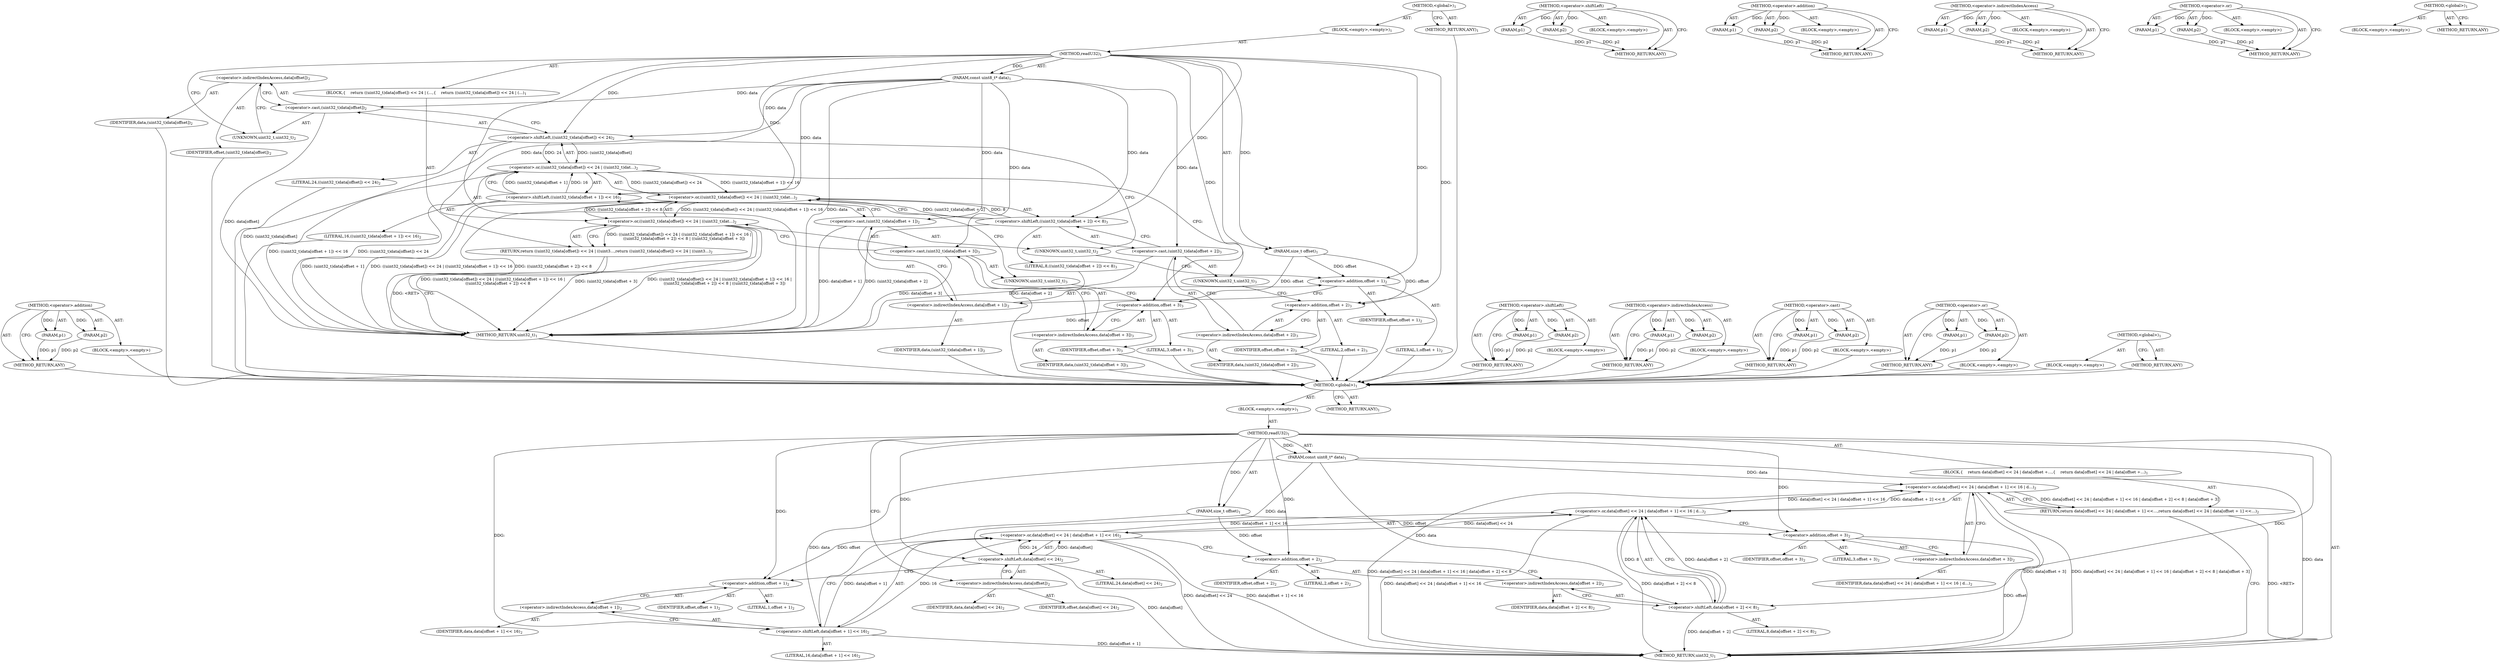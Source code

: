 digraph "&lt;global&gt;" {
vulnerable_6 [label=<(METHOD,&lt;global&gt;)<SUB>1</SUB>>];
vulnerable_7 [label=<(BLOCK,&lt;empty&gt;,&lt;empty&gt;)<SUB>1</SUB>>];
vulnerable_8 [label=<(METHOD,readU32)<SUB>1</SUB>>];
vulnerable_9 [label=<(PARAM,const uint8_t* data)<SUB>1</SUB>>];
vulnerable_10 [label=<(PARAM,size_t offset)<SUB>1</SUB>>];
vulnerable_11 [label=<(BLOCK,{
    return data[offset] &lt;&lt; 24 | data[offset +...,{
    return data[offset] &lt;&lt; 24 | data[offset +...)<SUB>1</SUB>>];
vulnerable_12 [label=<(RETURN,return data[offset] &lt;&lt; 24 | data[offset + 1] &lt;&lt;...,return data[offset] &lt;&lt; 24 | data[offset + 1] &lt;&lt;...)<SUB>2</SUB>>];
vulnerable_13 [label=<(&lt;operator&gt;.or,data[offset] &lt;&lt; 24 | data[offset + 1] &lt;&lt; 16 | d...)<SUB>2</SUB>>];
vulnerable_14 [label=<(&lt;operator&gt;.or,data[offset] &lt;&lt; 24 | data[offset + 1] &lt;&lt; 16 | d...)<SUB>2</SUB>>];
vulnerable_15 [label=<(&lt;operator&gt;.or,data[offset] &lt;&lt; 24 | data[offset + 1] &lt;&lt; 16)<SUB>2</SUB>>];
vulnerable_16 [label=<(&lt;operator&gt;.shiftLeft,data[offset] &lt;&lt; 24)<SUB>2</SUB>>];
vulnerable_17 [label=<(&lt;operator&gt;.indirectIndexAccess,data[offset])<SUB>2</SUB>>];
vulnerable_18 [label=<(IDENTIFIER,data,data[offset] &lt;&lt; 24)<SUB>2</SUB>>];
vulnerable_19 [label=<(IDENTIFIER,offset,data[offset] &lt;&lt; 24)<SUB>2</SUB>>];
vulnerable_20 [label=<(LITERAL,24,data[offset] &lt;&lt; 24)<SUB>2</SUB>>];
vulnerable_21 [label=<(&lt;operator&gt;.shiftLeft,data[offset + 1] &lt;&lt; 16)<SUB>2</SUB>>];
vulnerable_22 [label=<(&lt;operator&gt;.indirectIndexAccess,data[offset + 1])<SUB>2</SUB>>];
vulnerable_23 [label=<(IDENTIFIER,data,data[offset + 1] &lt;&lt; 16)<SUB>2</SUB>>];
vulnerable_24 [label=<(&lt;operator&gt;.addition,offset + 1)<SUB>2</SUB>>];
vulnerable_25 [label=<(IDENTIFIER,offset,offset + 1)<SUB>2</SUB>>];
vulnerable_26 [label=<(LITERAL,1,offset + 1)<SUB>2</SUB>>];
vulnerable_27 [label=<(LITERAL,16,data[offset + 1] &lt;&lt; 16)<SUB>2</SUB>>];
vulnerable_28 [label=<(&lt;operator&gt;.shiftLeft,data[offset + 2] &lt;&lt; 8)<SUB>2</SUB>>];
vulnerable_29 [label=<(&lt;operator&gt;.indirectIndexAccess,data[offset + 2])<SUB>2</SUB>>];
vulnerable_30 [label=<(IDENTIFIER,data,data[offset + 2] &lt;&lt; 8)<SUB>2</SUB>>];
vulnerable_31 [label=<(&lt;operator&gt;.addition,offset + 2)<SUB>2</SUB>>];
vulnerable_32 [label=<(IDENTIFIER,offset,offset + 2)<SUB>2</SUB>>];
vulnerable_33 [label=<(LITERAL,2,offset + 2)<SUB>2</SUB>>];
vulnerable_34 [label=<(LITERAL,8,data[offset + 2] &lt;&lt; 8)<SUB>2</SUB>>];
vulnerable_35 [label=<(&lt;operator&gt;.indirectIndexAccess,data[offset + 3])<SUB>2</SUB>>];
vulnerable_36 [label=<(IDENTIFIER,data,data[offset] &lt;&lt; 24 | data[offset + 1] &lt;&lt; 16 | d...)<SUB>2</SUB>>];
vulnerable_37 [label=<(&lt;operator&gt;.addition,offset + 3)<SUB>2</SUB>>];
vulnerable_38 [label=<(IDENTIFIER,offset,offset + 3)<SUB>2</SUB>>];
vulnerable_39 [label=<(LITERAL,3,offset + 3)<SUB>2</SUB>>];
vulnerable_40 [label=<(METHOD_RETURN,uint32_t)<SUB>1</SUB>>];
vulnerable_42 [label=<(METHOD_RETURN,ANY)<SUB>1</SUB>>];
vulnerable_68 [label=<(METHOD,&lt;operator&gt;.shiftLeft)>];
vulnerable_69 [label=<(PARAM,p1)>];
vulnerable_70 [label=<(PARAM,p2)>];
vulnerable_71 [label=<(BLOCK,&lt;empty&gt;,&lt;empty&gt;)>];
vulnerable_72 [label=<(METHOD_RETURN,ANY)>];
vulnerable_78 [label=<(METHOD,&lt;operator&gt;.addition)>];
vulnerable_79 [label=<(PARAM,p1)>];
vulnerable_80 [label=<(PARAM,p2)>];
vulnerable_81 [label=<(BLOCK,&lt;empty&gt;,&lt;empty&gt;)>];
vulnerable_82 [label=<(METHOD_RETURN,ANY)>];
vulnerable_73 [label=<(METHOD,&lt;operator&gt;.indirectIndexAccess)>];
vulnerable_74 [label=<(PARAM,p1)>];
vulnerable_75 [label=<(PARAM,p2)>];
vulnerable_76 [label=<(BLOCK,&lt;empty&gt;,&lt;empty&gt;)>];
vulnerable_77 [label=<(METHOD_RETURN,ANY)>];
vulnerable_63 [label=<(METHOD,&lt;operator&gt;.or)>];
vulnerable_64 [label=<(PARAM,p1)>];
vulnerable_65 [label=<(PARAM,p2)>];
vulnerable_66 [label=<(BLOCK,&lt;empty&gt;,&lt;empty&gt;)>];
vulnerable_67 [label=<(METHOD_RETURN,ANY)>];
vulnerable_57 [label=<(METHOD,&lt;global&gt;)<SUB>1</SUB>>];
vulnerable_58 [label=<(BLOCK,&lt;empty&gt;,&lt;empty&gt;)>];
vulnerable_59 [label=<(METHOD_RETURN,ANY)>];
fixed_91 [label=<(METHOD,&lt;operator&gt;.addition)>];
fixed_92 [label=<(PARAM,p1)>];
fixed_93 [label=<(PARAM,p2)>];
fixed_94 [label=<(BLOCK,&lt;empty&gt;,&lt;empty&gt;)>];
fixed_95 [label=<(METHOD_RETURN,ANY)>];
fixed_6 [label=<(METHOD,&lt;global&gt;)<SUB>1</SUB>>];
fixed_7 [label=<(BLOCK,&lt;empty&gt;,&lt;empty&gt;)<SUB>1</SUB>>];
fixed_8 [label=<(METHOD,readU32)<SUB>1</SUB>>];
fixed_9 [label=<(PARAM,const uint8_t* data)<SUB>1</SUB>>];
fixed_10 [label=<(PARAM,size_t offset)<SUB>1</SUB>>];
fixed_11 [label=<(BLOCK,{
    return ((uint32_t)data[offset]) &lt;&lt; 24 | (...,{
    return ((uint32_t)data[offset]) &lt;&lt; 24 | (...)<SUB>1</SUB>>];
fixed_12 [label=<(RETURN,return ((uint32_t)data[offset]) &lt;&lt; 24 | ((uint3...,return ((uint32_t)data[offset]) &lt;&lt; 24 | ((uint3...)<SUB>2</SUB>>];
fixed_13 [label=<(&lt;operator&gt;.or,((uint32_t)data[offset]) &lt;&lt; 24 | ((uint32_t)dat...)<SUB>2</SUB>>];
fixed_14 [label=<(&lt;operator&gt;.or,((uint32_t)data[offset]) &lt;&lt; 24 | ((uint32_t)dat...)<SUB>2</SUB>>];
fixed_15 [label=<(&lt;operator&gt;.or,((uint32_t)data[offset]) &lt;&lt; 24 | ((uint32_t)dat...)<SUB>2</SUB>>];
fixed_16 [label=<(&lt;operator&gt;.shiftLeft,((uint32_t)data[offset]) &lt;&lt; 24)<SUB>2</SUB>>];
fixed_17 [label=<(&lt;operator&gt;.cast,(uint32_t)data[offset])<SUB>2</SUB>>];
fixed_18 [label=<(UNKNOWN,uint32_t,uint32_t)<SUB>2</SUB>>];
fixed_19 [label=<(&lt;operator&gt;.indirectIndexAccess,data[offset])<SUB>2</SUB>>];
fixed_20 [label=<(IDENTIFIER,data,(uint32_t)data[offset])<SUB>2</SUB>>];
fixed_21 [label=<(IDENTIFIER,offset,(uint32_t)data[offset])<SUB>2</SUB>>];
fixed_22 [label=<(LITERAL,24,((uint32_t)data[offset]) &lt;&lt; 24)<SUB>2</SUB>>];
fixed_23 [label=<(&lt;operator&gt;.shiftLeft,((uint32_t)data[offset + 1]) &lt;&lt; 16)<SUB>2</SUB>>];
fixed_24 [label=<(&lt;operator&gt;.cast,(uint32_t)data[offset + 1])<SUB>2</SUB>>];
fixed_25 [label=<(UNKNOWN,uint32_t,uint32_t)<SUB>2</SUB>>];
fixed_26 [label=<(&lt;operator&gt;.indirectIndexAccess,data[offset + 1])<SUB>2</SUB>>];
fixed_27 [label=<(IDENTIFIER,data,(uint32_t)data[offset + 1])<SUB>2</SUB>>];
fixed_28 [label=<(&lt;operator&gt;.addition,offset + 1)<SUB>2</SUB>>];
fixed_29 [label=<(IDENTIFIER,offset,offset + 1)<SUB>2</SUB>>];
fixed_30 [label=<(LITERAL,1,offset + 1)<SUB>2</SUB>>];
fixed_31 [label=<(LITERAL,16,((uint32_t)data[offset + 1]) &lt;&lt; 16)<SUB>2</SUB>>];
fixed_32 [label=<(&lt;operator&gt;.shiftLeft,((uint32_t)data[offset + 2]) &lt;&lt; 8)<SUB>3</SUB>>];
fixed_33 [label=<(&lt;operator&gt;.cast,(uint32_t)data[offset + 2])<SUB>3</SUB>>];
fixed_34 [label=<(UNKNOWN,uint32_t,uint32_t)<SUB>3</SUB>>];
fixed_35 [label=<(&lt;operator&gt;.indirectIndexAccess,data[offset + 2])<SUB>3</SUB>>];
fixed_36 [label=<(IDENTIFIER,data,(uint32_t)data[offset + 2])<SUB>3</SUB>>];
fixed_37 [label=<(&lt;operator&gt;.addition,offset + 2)<SUB>3</SUB>>];
fixed_38 [label=<(IDENTIFIER,offset,offset + 2)<SUB>3</SUB>>];
fixed_39 [label=<(LITERAL,2,offset + 2)<SUB>3</SUB>>];
fixed_40 [label=<(LITERAL,8,((uint32_t)data[offset + 2]) &lt;&lt; 8)<SUB>3</SUB>>];
fixed_41 [label=<(&lt;operator&gt;.cast,(uint32_t)data[offset + 3])<SUB>3</SUB>>];
fixed_42 [label=<(UNKNOWN,uint32_t,uint32_t)<SUB>3</SUB>>];
fixed_43 [label=<(&lt;operator&gt;.indirectIndexAccess,data[offset + 3])<SUB>3</SUB>>];
fixed_44 [label=<(IDENTIFIER,data,(uint32_t)data[offset + 3])<SUB>3</SUB>>];
fixed_45 [label=<(&lt;operator&gt;.addition,offset + 3)<SUB>3</SUB>>];
fixed_46 [label=<(IDENTIFIER,offset,offset + 3)<SUB>3</SUB>>];
fixed_47 [label=<(LITERAL,3,offset + 3)<SUB>3</SUB>>];
fixed_48 [label=<(METHOD_RETURN,uint32_t)<SUB>1</SUB>>];
fixed_50 [label=<(METHOD_RETURN,ANY)<SUB>1</SUB>>];
fixed_76 [label=<(METHOD,&lt;operator&gt;.shiftLeft)>];
fixed_77 [label=<(PARAM,p1)>];
fixed_78 [label=<(PARAM,p2)>];
fixed_79 [label=<(BLOCK,&lt;empty&gt;,&lt;empty&gt;)>];
fixed_80 [label=<(METHOD_RETURN,ANY)>];
fixed_86 [label=<(METHOD,&lt;operator&gt;.indirectIndexAccess)>];
fixed_87 [label=<(PARAM,p1)>];
fixed_88 [label=<(PARAM,p2)>];
fixed_89 [label=<(BLOCK,&lt;empty&gt;,&lt;empty&gt;)>];
fixed_90 [label=<(METHOD_RETURN,ANY)>];
fixed_81 [label=<(METHOD,&lt;operator&gt;.cast)>];
fixed_82 [label=<(PARAM,p1)>];
fixed_83 [label=<(PARAM,p2)>];
fixed_84 [label=<(BLOCK,&lt;empty&gt;,&lt;empty&gt;)>];
fixed_85 [label=<(METHOD_RETURN,ANY)>];
fixed_71 [label=<(METHOD,&lt;operator&gt;.or)>];
fixed_72 [label=<(PARAM,p1)>];
fixed_73 [label=<(PARAM,p2)>];
fixed_74 [label=<(BLOCK,&lt;empty&gt;,&lt;empty&gt;)>];
fixed_75 [label=<(METHOD_RETURN,ANY)>];
fixed_65 [label=<(METHOD,&lt;global&gt;)<SUB>1</SUB>>];
fixed_66 [label=<(BLOCK,&lt;empty&gt;,&lt;empty&gt;)>];
fixed_67 [label=<(METHOD_RETURN,ANY)>];
vulnerable_6 -> vulnerable_7  [key=0, label="AST: "];
vulnerable_6 -> vulnerable_42  [key=0, label="AST: "];
vulnerable_6 -> vulnerable_42  [key=1, label="CFG: "];
vulnerable_7 -> vulnerable_8  [key=0, label="AST: "];
vulnerable_8 -> vulnerable_9  [key=0, label="AST: "];
vulnerable_8 -> vulnerable_9  [key=1, label="DDG: "];
vulnerable_8 -> vulnerable_10  [key=0, label="AST: "];
vulnerable_8 -> vulnerable_10  [key=1, label="DDG: "];
vulnerable_8 -> vulnerable_11  [key=0, label="AST: "];
vulnerable_8 -> vulnerable_40  [key=0, label="AST: "];
vulnerable_8 -> vulnerable_17  [key=0, label="CFG: "];
vulnerable_8 -> vulnerable_28  [key=0, label="DDG: "];
vulnerable_8 -> vulnerable_37  [key=0, label="DDG: "];
vulnerable_8 -> vulnerable_16  [key=0, label="DDG: "];
vulnerable_8 -> vulnerable_21  [key=0, label="DDG: "];
vulnerable_8 -> vulnerable_31  [key=0, label="DDG: "];
vulnerable_8 -> vulnerable_24  [key=0, label="DDG: "];
vulnerable_9 -> vulnerable_40  [key=0, label="DDG: data"];
vulnerable_9 -> vulnerable_13  [key=0, label="DDG: data"];
vulnerable_9 -> vulnerable_28  [key=0, label="DDG: data"];
vulnerable_9 -> vulnerable_16  [key=0, label="DDG: data"];
vulnerable_9 -> vulnerable_21  [key=0, label="DDG: data"];
vulnerable_10 -> vulnerable_37  [key=0, label="DDG: offset"];
vulnerable_10 -> vulnerable_31  [key=0, label="DDG: offset"];
vulnerable_10 -> vulnerable_24  [key=0, label="DDG: offset"];
vulnerable_11 -> vulnerable_12  [key=0, label="AST: "];
vulnerable_12 -> vulnerable_13  [key=0, label="AST: "];
vulnerable_12 -> vulnerable_40  [key=0, label="CFG: "];
vulnerable_12 -> vulnerable_40  [key=1, label="DDG: &lt;RET&gt;"];
vulnerable_13 -> vulnerable_14  [key=0, label="AST: "];
vulnerable_13 -> vulnerable_35  [key=0, label="AST: "];
vulnerable_13 -> vulnerable_12  [key=0, label="CFG: "];
vulnerable_13 -> vulnerable_12  [key=1, label="DDG: data[offset] &lt;&lt; 24 | data[offset + 1] &lt;&lt; 16 | data[offset + 2] &lt;&lt; 8 | data[offset + 3]"];
vulnerable_13 -> vulnerable_40  [key=0, label="DDG: data[offset] &lt;&lt; 24 | data[offset + 1] &lt;&lt; 16 | data[offset + 2] &lt;&lt; 8"];
vulnerable_13 -> vulnerable_40  [key=1, label="DDG: data[offset + 3]"];
vulnerable_13 -> vulnerable_40  [key=2, label="DDG: data[offset] &lt;&lt; 24 | data[offset + 1] &lt;&lt; 16 | data[offset + 2] &lt;&lt; 8 | data[offset + 3]"];
vulnerable_14 -> vulnerable_15  [key=0, label="AST: "];
vulnerable_14 -> vulnerable_28  [key=0, label="AST: "];
vulnerable_14 -> vulnerable_37  [key=0, label="CFG: "];
vulnerable_14 -> vulnerable_40  [key=0, label="DDG: data[offset] &lt;&lt; 24 | data[offset + 1] &lt;&lt; 16"];
vulnerable_14 -> vulnerable_40  [key=1, label="DDG: data[offset + 2] &lt;&lt; 8"];
vulnerable_14 -> vulnerable_13  [key=0, label="DDG: data[offset] &lt;&lt; 24 | data[offset + 1] &lt;&lt; 16"];
vulnerable_14 -> vulnerable_13  [key=1, label="DDG: data[offset + 2] &lt;&lt; 8"];
vulnerable_15 -> vulnerable_16  [key=0, label="AST: "];
vulnerable_15 -> vulnerable_21  [key=0, label="AST: "];
vulnerable_15 -> vulnerable_31  [key=0, label="CFG: "];
vulnerable_15 -> vulnerable_40  [key=0, label="DDG: data[offset] &lt;&lt; 24"];
vulnerable_15 -> vulnerable_40  [key=1, label="DDG: data[offset + 1] &lt;&lt; 16"];
vulnerable_15 -> vulnerable_14  [key=0, label="DDG: data[offset] &lt;&lt; 24"];
vulnerable_15 -> vulnerable_14  [key=1, label="DDG: data[offset + 1] &lt;&lt; 16"];
vulnerable_16 -> vulnerable_17  [key=0, label="AST: "];
vulnerable_16 -> vulnerable_20  [key=0, label="AST: "];
vulnerable_16 -> vulnerable_24  [key=0, label="CFG: "];
vulnerable_16 -> vulnerable_40  [key=0, label="DDG: data[offset]"];
vulnerable_16 -> vulnerable_15  [key=0, label="DDG: data[offset]"];
vulnerable_16 -> vulnerable_15  [key=1, label="DDG: 24"];
vulnerable_17 -> vulnerable_18  [key=0, label="AST: "];
vulnerable_17 -> vulnerable_19  [key=0, label="AST: "];
vulnerable_17 -> vulnerable_16  [key=0, label="CFG: "];
vulnerable_21 -> vulnerable_22  [key=0, label="AST: "];
vulnerable_21 -> vulnerable_27  [key=0, label="AST: "];
vulnerable_21 -> vulnerable_15  [key=0, label="CFG: "];
vulnerable_21 -> vulnerable_15  [key=1, label="DDG: data[offset + 1]"];
vulnerable_21 -> vulnerable_15  [key=2, label="DDG: 16"];
vulnerable_21 -> vulnerable_40  [key=0, label="DDG: data[offset + 1]"];
vulnerable_22 -> vulnerable_23  [key=0, label="AST: "];
vulnerable_22 -> vulnerable_24  [key=0, label="AST: "];
vulnerable_22 -> vulnerable_21  [key=0, label="CFG: "];
vulnerable_24 -> vulnerable_25  [key=0, label="AST: "];
vulnerable_24 -> vulnerable_26  [key=0, label="AST: "];
vulnerable_24 -> vulnerable_22  [key=0, label="CFG: "];
vulnerable_28 -> vulnerable_29  [key=0, label="AST: "];
vulnerable_28 -> vulnerable_34  [key=0, label="AST: "];
vulnerable_28 -> vulnerable_14  [key=0, label="CFG: "];
vulnerable_28 -> vulnerable_14  [key=1, label="DDG: data[offset + 2]"];
vulnerable_28 -> vulnerable_14  [key=2, label="DDG: 8"];
vulnerable_28 -> vulnerable_40  [key=0, label="DDG: data[offset + 2]"];
vulnerable_29 -> vulnerable_30  [key=0, label="AST: "];
vulnerable_29 -> vulnerable_31  [key=0, label="AST: "];
vulnerable_29 -> vulnerable_28  [key=0, label="CFG: "];
vulnerable_31 -> vulnerable_32  [key=0, label="AST: "];
vulnerable_31 -> vulnerable_33  [key=0, label="AST: "];
vulnerable_31 -> vulnerable_29  [key=0, label="CFG: "];
vulnerable_35 -> vulnerable_36  [key=0, label="AST: "];
vulnerable_35 -> vulnerable_37  [key=0, label="AST: "];
vulnerable_35 -> vulnerable_13  [key=0, label="CFG: "];
vulnerable_37 -> vulnerable_38  [key=0, label="AST: "];
vulnerable_37 -> vulnerable_39  [key=0, label="AST: "];
vulnerable_37 -> vulnerable_35  [key=0, label="CFG: "];
vulnerable_37 -> vulnerable_40  [key=0, label="DDG: offset"];
vulnerable_68 -> vulnerable_69  [key=0, label="AST: "];
vulnerable_68 -> vulnerable_69  [key=1, label="DDG: "];
vulnerable_68 -> vulnerable_71  [key=0, label="AST: "];
vulnerable_68 -> vulnerable_70  [key=0, label="AST: "];
vulnerable_68 -> vulnerable_70  [key=1, label="DDG: "];
vulnerable_68 -> vulnerable_72  [key=0, label="AST: "];
vulnerable_68 -> vulnerable_72  [key=1, label="CFG: "];
vulnerable_69 -> vulnerable_72  [key=0, label="DDG: p1"];
vulnerable_70 -> vulnerable_72  [key=0, label="DDG: p2"];
vulnerable_78 -> vulnerable_79  [key=0, label="AST: "];
vulnerable_78 -> vulnerable_79  [key=1, label="DDG: "];
vulnerable_78 -> vulnerable_81  [key=0, label="AST: "];
vulnerable_78 -> vulnerable_80  [key=0, label="AST: "];
vulnerable_78 -> vulnerable_80  [key=1, label="DDG: "];
vulnerable_78 -> vulnerable_82  [key=0, label="AST: "];
vulnerable_78 -> vulnerable_82  [key=1, label="CFG: "];
vulnerable_79 -> vulnerable_82  [key=0, label="DDG: p1"];
vulnerable_80 -> vulnerable_82  [key=0, label="DDG: p2"];
vulnerable_73 -> vulnerable_74  [key=0, label="AST: "];
vulnerable_73 -> vulnerable_74  [key=1, label="DDG: "];
vulnerable_73 -> vulnerable_76  [key=0, label="AST: "];
vulnerable_73 -> vulnerable_75  [key=0, label="AST: "];
vulnerable_73 -> vulnerable_75  [key=1, label="DDG: "];
vulnerable_73 -> vulnerable_77  [key=0, label="AST: "];
vulnerable_73 -> vulnerable_77  [key=1, label="CFG: "];
vulnerable_74 -> vulnerable_77  [key=0, label="DDG: p1"];
vulnerable_75 -> vulnerable_77  [key=0, label="DDG: p2"];
vulnerable_63 -> vulnerable_64  [key=0, label="AST: "];
vulnerable_63 -> vulnerable_64  [key=1, label="DDG: "];
vulnerable_63 -> vulnerable_66  [key=0, label="AST: "];
vulnerable_63 -> vulnerable_65  [key=0, label="AST: "];
vulnerable_63 -> vulnerable_65  [key=1, label="DDG: "];
vulnerable_63 -> vulnerable_67  [key=0, label="AST: "];
vulnerable_63 -> vulnerable_67  [key=1, label="CFG: "];
vulnerable_64 -> vulnerable_67  [key=0, label="DDG: p1"];
vulnerable_65 -> vulnerable_67  [key=0, label="DDG: p2"];
vulnerable_57 -> vulnerable_58  [key=0, label="AST: "];
vulnerable_57 -> vulnerable_59  [key=0, label="AST: "];
vulnerable_57 -> vulnerable_59  [key=1, label="CFG: "];
fixed_91 -> fixed_92  [key=0, label="AST: "];
fixed_91 -> fixed_92  [key=1, label="DDG: "];
fixed_91 -> fixed_94  [key=0, label="AST: "];
fixed_91 -> fixed_93  [key=0, label="AST: "];
fixed_91 -> fixed_93  [key=1, label="DDG: "];
fixed_91 -> fixed_95  [key=0, label="AST: "];
fixed_91 -> fixed_95  [key=1, label="CFG: "];
fixed_92 -> fixed_95  [key=0, label="DDG: p1"];
fixed_93 -> fixed_95  [key=0, label="DDG: p2"];
fixed_94 -> vulnerable_6  [key=0];
fixed_95 -> vulnerable_6  [key=0];
fixed_6 -> fixed_7  [key=0, label="AST: "];
fixed_6 -> fixed_50  [key=0, label="AST: "];
fixed_6 -> fixed_50  [key=1, label="CFG: "];
fixed_7 -> fixed_8  [key=0, label="AST: "];
fixed_8 -> fixed_9  [key=0, label="AST: "];
fixed_8 -> fixed_9  [key=1, label="DDG: "];
fixed_8 -> fixed_10  [key=0, label="AST: "];
fixed_8 -> fixed_10  [key=1, label="DDG: "];
fixed_8 -> fixed_11  [key=0, label="AST: "];
fixed_8 -> fixed_48  [key=0, label="AST: "];
fixed_8 -> fixed_18  [key=0, label="CFG: "];
fixed_8 -> fixed_32  [key=0, label="DDG: "];
fixed_8 -> fixed_16  [key=0, label="DDG: "];
fixed_8 -> fixed_23  [key=0, label="DDG: "];
fixed_8 -> fixed_45  [key=0, label="DDG: "];
fixed_8 -> fixed_37  [key=0, label="DDG: "];
fixed_8 -> fixed_28  [key=0, label="DDG: "];
fixed_9 -> fixed_48  [key=0, label="DDG: data"];
fixed_9 -> fixed_13  [key=0, label="DDG: data"];
fixed_9 -> fixed_41  [key=0, label="DDG: data"];
fixed_9 -> fixed_32  [key=0, label="DDG: data"];
fixed_9 -> fixed_16  [key=0, label="DDG: data"];
fixed_9 -> fixed_23  [key=0, label="DDG: data"];
fixed_9 -> fixed_33  [key=0, label="DDG: data"];
fixed_9 -> fixed_17  [key=0, label="DDG: data"];
fixed_9 -> fixed_24  [key=0, label="DDG: data"];
fixed_10 -> fixed_45  [key=0, label="DDG: offset"];
fixed_10 -> fixed_37  [key=0, label="DDG: offset"];
fixed_10 -> fixed_28  [key=0, label="DDG: offset"];
fixed_11 -> fixed_12  [key=0, label="AST: "];
fixed_12 -> fixed_13  [key=0, label="AST: "];
fixed_12 -> fixed_48  [key=0, label="CFG: "];
fixed_12 -> fixed_48  [key=1, label="DDG: &lt;RET&gt;"];
fixed_13 -> fixed_14  [key=0, label="AST: "];
fixed_13 -> fixed_41  [key=0, label="AST: "];
fixed_13 -> fixed_12  [key=0, label="CFG: "];
fixed_13 -> fixed_12  [key=1, label="DDG: ((uint32_t)data[offset]) &lt;&lt; 24 | ((uint32_t)data[offset + 1]) &lt;&lt; 16 |
        ((uint32_t)data[offset + 2]) &lt;&lt; 8 | ((uint32_t)data[offset + 3])"];
fixed_13 -> fixed_48  [key=0, label="DDG: ((uint32_t)data[offset]) &lt;&lt; 24 | ((uint32_t)data[offset + 1]) &lt;&lt; 16 |
        ((uint32_t)data[offset + 2]) &lt;&lt; 8"];
fixed_13 -> fixed_48  [key=1, label="DDG: (uint32_t)data[offset + 3]"];
fixed_13 -> fixed_48  [key=2, label="DDG: ((uint32_t)data[offset]) &lt;&lt; 24 | ((uint32_t)data[offset + 1]) &lt;&lt; 16 |
        ((uint32_t)data[offset + 2]) &lt;&lt; 8 | ((uint32_t)data[offset + 3])"];
fixed_14 -> fixed_15  [key=0, label="AST: "];
fixed_14 -> fixed_32  [key=0, label="AST: "];
fixed_14 -> fixed_42  [key=0, label="CFG: "];
fixed_14 -> fixed_48  [key=0, label="DDG: ((uint32_t)data[offset]) &lt;&lt; 24 | ((uint32_t)data[offset + 1]) &lt;&lt; 16"];
fixed_14 -> fixed_48  [key=1, label="DDG: ((uint32_t)data[offset + 2]) &lt;&lt; 8"];
fixed_14 -> fixed_13  [key=0, label="DDG: ((uint32_t)data[offset]) &lt;&lt; 24 | ((uint32_t)data[offset + 1]) &lt;&lt; 16"];
fixed_14 -> fixed_13  [key=1, label="DDG: ((uint32_t)data[offset + 2]) &lt;&lt; 8"];
fixed_15 -> fixed_16  [key=0, label="AST: "];
fixed_15 -> fixed_23  [key=0, label="AST: "];
fixed_15 -> fixed_34  [key=0, label="CFG: "];
fixed_15 -> fixed_48  [key=0, label="DDG: ((uint32_t)data[offset]) &lt;&lt; 24"];
fixed_15 -> fixed_48  [key=1, label="DDG: ((uint32_t)data[offset + 1]) &lt;&lt; 16"];
fixed_15 -> fixed_14  [key=0, label="DDG: ((uint32_t)data[offset]) &lt;&lt; 24"];
fixed_15 -> fixed_14  [key=1, label="DDG: ((uint32_t)data[offset + 1]) &lt;&lt; 16"];
fixed_16 -> fixed_17  [key=0, label="AST: "];
fixed_16 -> fixed_22  [key=0, label="AST: "];
fixed_16 -> fixed_25  [key=0, label="CFG: "];
fixed_16 -> fixed_48  [key=0, label="DDG: (uint32_t)data[offset]"];
fixed_16 -> fixed_15  [key=0, label="DDG: (uint32_t)data[offset]"];
fixed_16 -> fixed_15  [key=1, label="DDG: 24"];
fixed_17 -> fixed_18  [key=0, label="AST: "];
fixed_17 -> fixed_19  [key=0, label="AST: "];
fixed_17 -> fixed_16  [key=0, label="CFG: "];
fixed_17 -> fixed_48  [key=0, label="DDG: data[offset]"];
fixed_18 -> fixed_19  [key=0, label="CFG: "];
fixed_19 -> fixed_20  [key=0, label="AST: "];
fixed_19 -> fixed_21  [key=0, label="AST: "];
fixed_19 -> fixed_17  [key=0, label="CFG: "];
fixed_20 -> vulnerable_6  [key=0];
fixed_21 -> vulnerable_6  [key=0];
fixed_22 -> vulnerable_6  [key=0];
fixed_23 -> fixed_24  [key=0, label="AST: "];
fixed_23 -> fixed_31  [key=0, label="AST: "];
fixed_23 -> fixed_15  [key=0, label="CFG: "];
fixed_23 -> fixed_15  [key=1, label="DDG: (uint32_t)data[offset + 1]"];
fixed_23 -> fixed_15  [key=2, label="DDG: 16"];
fixed_23 -> fixed_48  [key=0, label="DDG: (uint32_t)data[offset + 1]"];
fixed_24 -> fixed_25  [key=0, label="AST: "];
fixed_24 -> fixed_26  [key=0, label="AST: "];
fixed_24 -> fixed_23  [key=0, label="CFG: "];
fixed_24 -> fixed_48  [key=0, label="DDG: data[offset + 1]"];
fixed_25 -> fixed_28  [key=0, label="CFG: "];
fixed_26 -> fixed_27  [key=0, label="AST: "];
fixed_26 -> fixed_28  [key=0, label="AST: "];
fixed_26 -> fixed_24  [key=0, label="CFG: "];
fixed_27 -> vulnerable_6  [key=0];
fixed_28 -> fixed_29  [key=0, label="AST: "];
fixed_28 -> fixed_30  [key=0, label="AST: "];
fixed_28 -> fixed_26  [key=0, label="CFG: "];
fixed_29 -> vulnerable_6  [key=0];
fixed_30 -> vulnerable_6  [key=0];
fixed_31 -> vulnerable_6  [key=0];
fixed_32 -> fixed_33  [key=0, label="AST: "];
fixed_32 -> fixed_40  [key=0, label="AST: "];
fixed_32 -> fixed_14  [key=0, label="CFG: "];
fixed_32 -> fixed_14  [key=1, label="DDG: (uint32_t)data[offset + 2]"];
fixed_32 -> fixed_14  [key=2, label="DDG: 8"];
fixed_32 -> fixed_48  [key=0, label="DDG: (uint32_t)data[offset + 2]"];
fixed_33 -> fixed_34  [key=0, label="AST: "];
fixed_33 -> fixed_35  [key=0, label="AST: "];
fixed_33 -> fixed_32  [key=0, label="CFG: "];
fixed_33 -> fixed_48  [key=0, label="DDG: data[offset + 2]"];
fixed_34 -> fixed_37  [key=0, label="CFG: "];
fixed_35 -> fixed_36  [key=0, label="AST: "];
fixed_35 -> fixed_37  [key=0, label="AST: "];
fixed_35 -> fixed_33  [key=0, label="CFG: "];
fixed_36 -> vulnerable_6  [key=0];
fixed_37 -> fixed_38  [key=0, label="AST: "];
fixed_37 -> fixed_39  [key=0, label="AST: "];
fixed_37 -> fixed_35  [key=0, label="CFG: "];
fixed_38 -> vulnerable_6  [key=0];
fixed_39 -> vulnerable_6  [key=0];
fixed_40 -> vulnerable_6  [key=0];
fixed_41 -> fixed_42  [key=0, label="AST: "];
fixed_41 -> fixed_43  [key=0, label="AST: "];
fixed_41 -> fixed_13  [key=0, label="CFG: "];
fixed_41 -> fixed_48  [key=0, label="DDG: data[offset + 3]"];
fixed_42 -> fixed_45  [key=0, label="CFG: "];
fixed_43 -> fixed_44  [key=0, label="AST: "];
fixed_43 -> fixed_45  [key=0, label="AST: "];
fixed_43 -> fixed_41  [key=0, label="CFG: "];
fixed_44 -> vulnerable_6  [key=0];
fixed_45 -> fixed_46  [key=0, label="AST: "];
fixed_45 -> fixed_47  [key=0, label="AST: "];
fixed_45 -> fixed_43  [key=0, label="CFG: "];
fixed_45 -> fixed_48  [key=0, label="DDG: offset"];
fixed_46 -> vulnerable_6  [key=0];
fixed_47 -> vulnerable_6  [key=0];
fixed_48 -> vulnerable_6  [key=0];
fixed_50 -> vulnerable_6  [key=0];
fixed_76 -> fixed_77  [key=0, label="AST: "];
fixed_76 -> fixed_77  [key=1, label="DDG: "];
fixed_76 -> fixed_79  [key=0, label="AST: "];
fixed_76 -> fixed_78  [key=0, label="AST: "];
fixed_76 -> fixed_78  [key=1, label="DDG: "];
fixed_76 -> fixed_80  [key=0, label="AST: "];
fixed_76 -> fixed_80  [key=1, label="CFG: "];
fixed_77 -> fixed_80  [key=0, label="DDG: p1"];
fixed_78 -> fixed_80  [key=0, label="DDG: p2"];
fixed_79 -> vulnerable_6  [key=0];
fixed_80 -> vulnerable_6  [key=0];
fixed_86 -> fixed_87  [key=0, label="AST: "];
fixed_86 -> fixed_87  [key=1, label="DDG: "];
fixed_86 -> fixed_89  [key=0, label="AST: "];
fixed_86 -> fixed_88  [key=0, label="AST: "];
fixed_86 -> fixed_88  [key=1, label="DDG: "];
fixed_86 -> fixed_90  [key=0, label="AST: "];
fixed_86 -> fixed_90  [key=1, label="CFG: "];
fixed_87 -> fixed_90  [key=0, label="DDG: p1"];
fixed_88 -> fixed_90  [key=0, label="DDG: p2"];
fixed_89 -> vulnerable_6  [key=0];
fixed_90 -> vulnerable_6  [key=0];
fixed_81 -> fixed_82  [key=0, label="AST: "];
fixed_81 -> fixed_82  [key=1, label="DDG: "];
fixed_81 -> fixed_84  [key=0, label="AST: "];
fixed_81 -> fixed_83  [key=0, label="AST: "];
fixed_81 -> fixed_83  [key=1, label="DDG: "];
fixed_81 -> fixed_85  [key=0, label="AST: "];
fixed_81 -> fixed_85  [key=1, label="CFG: "];
fixed_82 -> fixed_85  [key=0, label="DDG: p1"];
fixed_83 -> fixed_85  [key=0, label="DDG: p2"];
fixed_84 -> vulnerable_6  [key=0];
fixed_85 -> vulnerable_6  [key=0];
fixed_71 -> fixed_72  [key=0, label="AST: "];
fixed_71 -> fixed_72  [key=1, label="DDG: "];
fixed_71 -> fixed_74  [key=0, label="AST: "];
fixed_71 -> fixed_73  [key=0, label="AST: "];
fixed_71 -> fixed_73  [key=1, label="DDG: "];
fixed_71 -> fixed_75  [key=0, label="AST: "];
fixed_71 -> fixed_75  [key=1, label="CFG: "];
fixed_72 -> fixed_75  [key=0, label="DDG: p1"];
fixed_73 -> fixed_75  [key=0, label="DDG: p2"];
fixed_74 -> vulnerable_6  [key=0];
fixed_75 -> vulnerable_6  [key=0];
fixed_65 -> fixed_66  [key=0, label="AST: "];
fixed_65 -> fixed_67  [key=0, label="AST: "];
fixed_65 -> fixed_67  [key=1, label="CFG: "];
fixed_66 -> vulnerable_6  [key=0];
fixed_67 -> vulnerable_6  [key=0];
}
